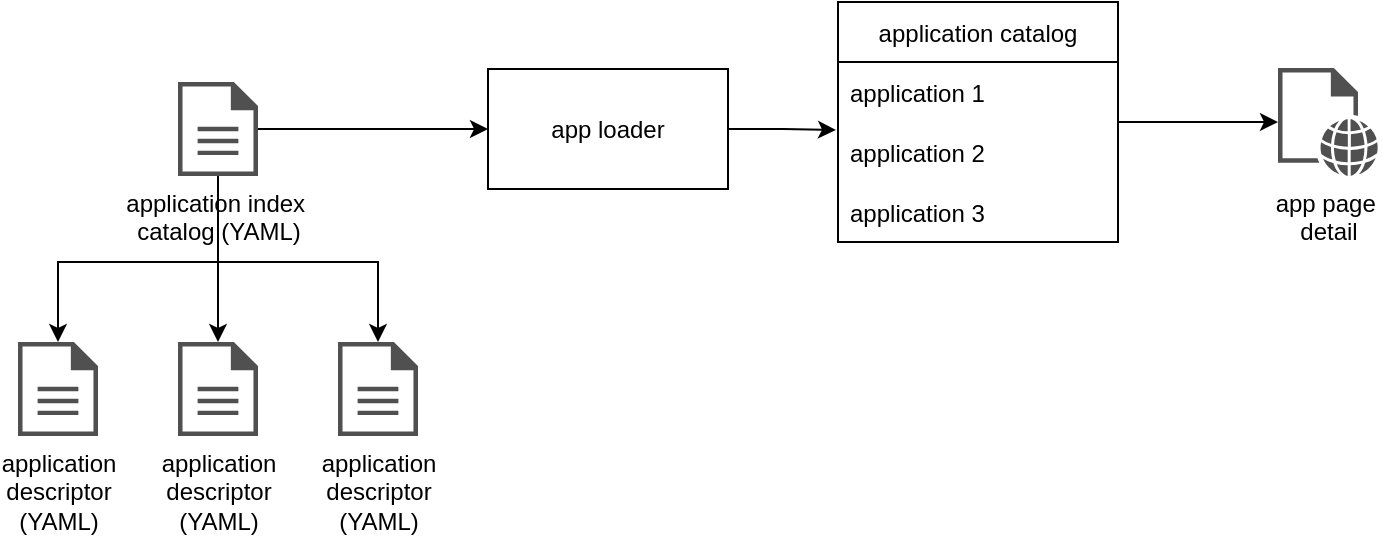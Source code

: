 <mxfile version="16.5.2" type="device"><diagram id="aIimyq0wRnldV4zcMIwn" name="Page-1"><mxGraphModel dx="1042" dy="649" grid="1" gridSize="10" guides="1" tooltips="1" connect="1" arrows="1" fold="1" page="1" pageScale="1" pageWidth="850" pageHeight="1100" math="0" shadow="0"><root><mxCell id="0"/><mxCell id="1" parent="0"/><mxCell id="O9rRIzRYLvOTxV0yZkZQ-18" style="edgeStyle=orthogonalEdgeStyle;rounded=0;orthogonalLoop=1;jettySize=auto;html=1;entryX=-0.007;entryY=0.133;entryDx=0;entryDy=0;entryPerimeter=0;" edge="1" parent="1" source="O9rRIzRYLvOTxV0yZkZQ-1" target="O9rRIzRYLvOTxV0yZkZQ-16"><mxGeometry relative="1" as="geometry"/></mxCell><mxCell id="O9rRIzRYLvOTxV0yZkZQ-1" value="app loader" style="rounded=0;whiteSpace=wrap;html=1;" vertex="1" parent="1"><mxGeometry x="305" y="133.5" width="120" height="60" as="geometry"/></mxCell><mxCell id="O9rRIzRYLvOTxV0yZkZQ-8" value="" style="edgeStyle=orthogonalEdgeStyle;rounded=0;orthogonalLoop=1;jettySize=auto;html=1;" edge="1" parent="1" source="O9rRIzRYLvOTxV0yZkZQ-3" target="O9rRIzRYLvOTxV0yZkZQ-4"><mxGeometry relative="1" as="geometry"/></mxCell><mxCell id="O9rRIzRYLvOTxV0yZkZQ-9" style="edgeStyle=orthogonalEdgeStyle;rounded=0;orthogonalLoop=1;jettySize=auto;html=1;" edge="1" parent="1" source="O9rRIzRYLvOTxV0yZkZQ-3" target="O9rRIzRYLvOTxV0yZkZQ-5"><mxGeometry relative="1" as="geometry"><Array as="points"><mxPoint x="170" y="230"/><mxPoint x="90" y="230"/></Array></mxGeometry></mxCell><mxCell id="O9rRIzRYLvOTxV0yZkZQ-10" style="edgeStyle=orthogonalEdgeStyle;rounded=0;orthogonalLoop=1;jettySize=auto;html=1;" edge="1" parent="1" source="O9rRIzRYLvOTxV0yZkZQ-3" target="O9rRIzRYLvOTxV0yZkZQ-6"><mxGeometry relative="1" as="geometry"><Array as="points"><mxPoint x="170" y="230"/><mxPoint x="250" y="230"/></Array></mxGeometry></mxCell><mxCell id="O9rRIzRYLvOTxV0yZkZQ-13" style="edgeStyle=orthogonalEdgeStyle;rounded=0;orthogonalLoop=1;jettySize=auto;html=1;entryX=0;entryY=0.5;entryDx=0;entryDy=0;" edge="1" parent="1" source="O9rRIzRYLvOTxV0yZkZQ-3" target="O9rRIzRYLvOTxV0yZkZQ-1"><mxGeometry relative="1" as="geometry"/></mxCell><mxCell id="O9rRIzRYLvOTxV0yZkZQ-3" value="application index&amp;nbsp;&lt;br&gt;catalog (YAML)" style="sketch=0;pointerEvents=1;shadow=0;dashed=0;html=1;strokeColor=none;fillColor=#505050;labelPosition=center;verticalLabelPosition=bottom;verticalAlign=top;outlineConnect=0;align=center;shape=mxgraph.office.concepts.document;" vertex="1" parent="1"><mxGeometry x="150" y="140" width="40" height="47" as="geometry"/></mxCell><mxCell id="O9rRIzRYLvOTxV0yZkZQ-4" value="application &lt;br&gt;descriptor&lt;br&gt;(YAML)" style="sketch=0;pointerEvents=1;shadow=0;dashed=0;html=1;strokeColor=none;fillColor=#505050;labelPosition=center;verticalLabelPosition=bottom;verticalAlign=top;outlineConnect=0;align=center;shape=mxgraph.office.concepts.document;" vertex="1" parent="1"><mxGeometry x="150" y="270" width="40" height="47" as="geometry"/></mxCell><mxCell id="O9rRIzRYLvOTxV0yZkZQ-5" value="application &lt;br&gt;descriptor&lt;br&gt;(YAML)" style="sketch=0;pointerEvents=1;shadow=0;dashed=0;html=1;strokeColor=none;fillColor=#505050;labelPosition=center;verticalLabelPosition=bottom;verticalAlign=top;outlineConnect=0;align=center;shape=mxgraph.office.concepts.document;" vertex="1" parent="1"><mxGeometry x="70" y="270" width="40" height="47" as="geometry"/></mxCell><mxCell id="O9rRIzRYLvOTxV0yZkZQ-6" value="application &lt;br&gt;descriptor&lt;br&gt;(YAML)" style="sketch=0;pointerEvents=1;shadow=0;dashed=0;html=1;strokeColor=none;fillColor=#505050;labelPosition=center;verticalLabelPosition=bottom;verticalAlign=top;outlineConnect=0;align=center;shape=mxgraph.office.concepts.document;" vertex="1" parent="1"><mxGeometry x="230" y="270" width="40" height="47" as="geometry"/></mxCell><mxCell id="O9rRIzRYLvOTxV0yZkZQ-29" style="edgeStyle=orthogonalEdgeStyle;rounded=0;orthogonalLoop=1;jettySize=auto;html=1;" edge="1" parent="1" source="O9rRIzRYLvOTxV0yZkZQ-14" target="O9rRIzRYLvOTxV0yZkZQ-21"><mxGeometry relative="1" as="geometry"/></mxCell><mxCell id="O9rRIzRYLvOTxV0yZkZQ-14" value="application catalog" style="swimlane;fontStyle=0;childLayout=stackLayout;horizontal=1;startSize=30;horizontalStack=0;resizeParent=1;resizeParentMax=0;resizeLast=0;collapsible=1;marginBottom=0;" vertex="1" parent="1"><mxGeometry x="480" y="100" width="140" height="120" as="geometry"/></mxCell><mxCell id="O9rRIzRYLvOTxV0yZkZQ-15" value="application 1" style="text;strokeColor=none;fillColor=none;align=left;verticalAlign=middle;spacingLeft=4;spacingRight=4;overflow=hidden;points=[[0,0.5],[1,0.5]];portConstraint=eastwest;rotatable=0;" vertex="1" parent="O9rRIzRYLvOTxV0yZkZQ-14"><mxGeometry y="30" width="140" height="30" as="geometry"/></mxCell><mxCell id="O9rRIzRYLvOTxV0yZkZQ-16" value="application 2" style="text;strokeColor=none;fillColor=none;align=left;verticalAlign=middle;spacingLeft=4;spacingRight=4;overflow=hidden;points=[[0,0.5],[1,0.5]];portConstraint=eastwest;rotatable=0;" vertex="1" parent="O9rRIzRYLvOTxV0yZkZQ-14"><mxGeometry y="60" width="140" height="30" as="geometry"/></mxCell><mxCell id="O9rRIzRYLvOTxV0yZkZQ-17" value="application 3" style="text;strokeColor=none;fillColor=none;align=left;verticalAlign=middle;spacingLeft=4;spacingRight=4;overflow=hidden;points=[[0,0.5],[1,0.5]];portConstraint=eastwest;rotatable=0;" vertex="1" parent="O9rRIzRYLvOTxV0yZkZQ-14"><mxGeometry y="90" width="140" height="30" as="geometry"/></mxCell><mxCell id="O9rRIzRYLvOTxV0yZkZQ-21" value="app page&amp;nbsp;&lt;br&gt;detail" style="sketch=0;pointerEvents=1;shadow=0;dashed=0;html=1;strokeColor=none;fillColor=#505050;labelPosition=center;verticalLabelPosition=bottom;verticalAlign=top;outlineConnect=0;align=center;shape=mxgraph.office.concepts.web_page;" vertex="1" parent="1"><mxGeometry x="700" y="133" width="50" height="54" as="geometry"/></mxCell></root></mxGraphModel></diagram></mxfile>
